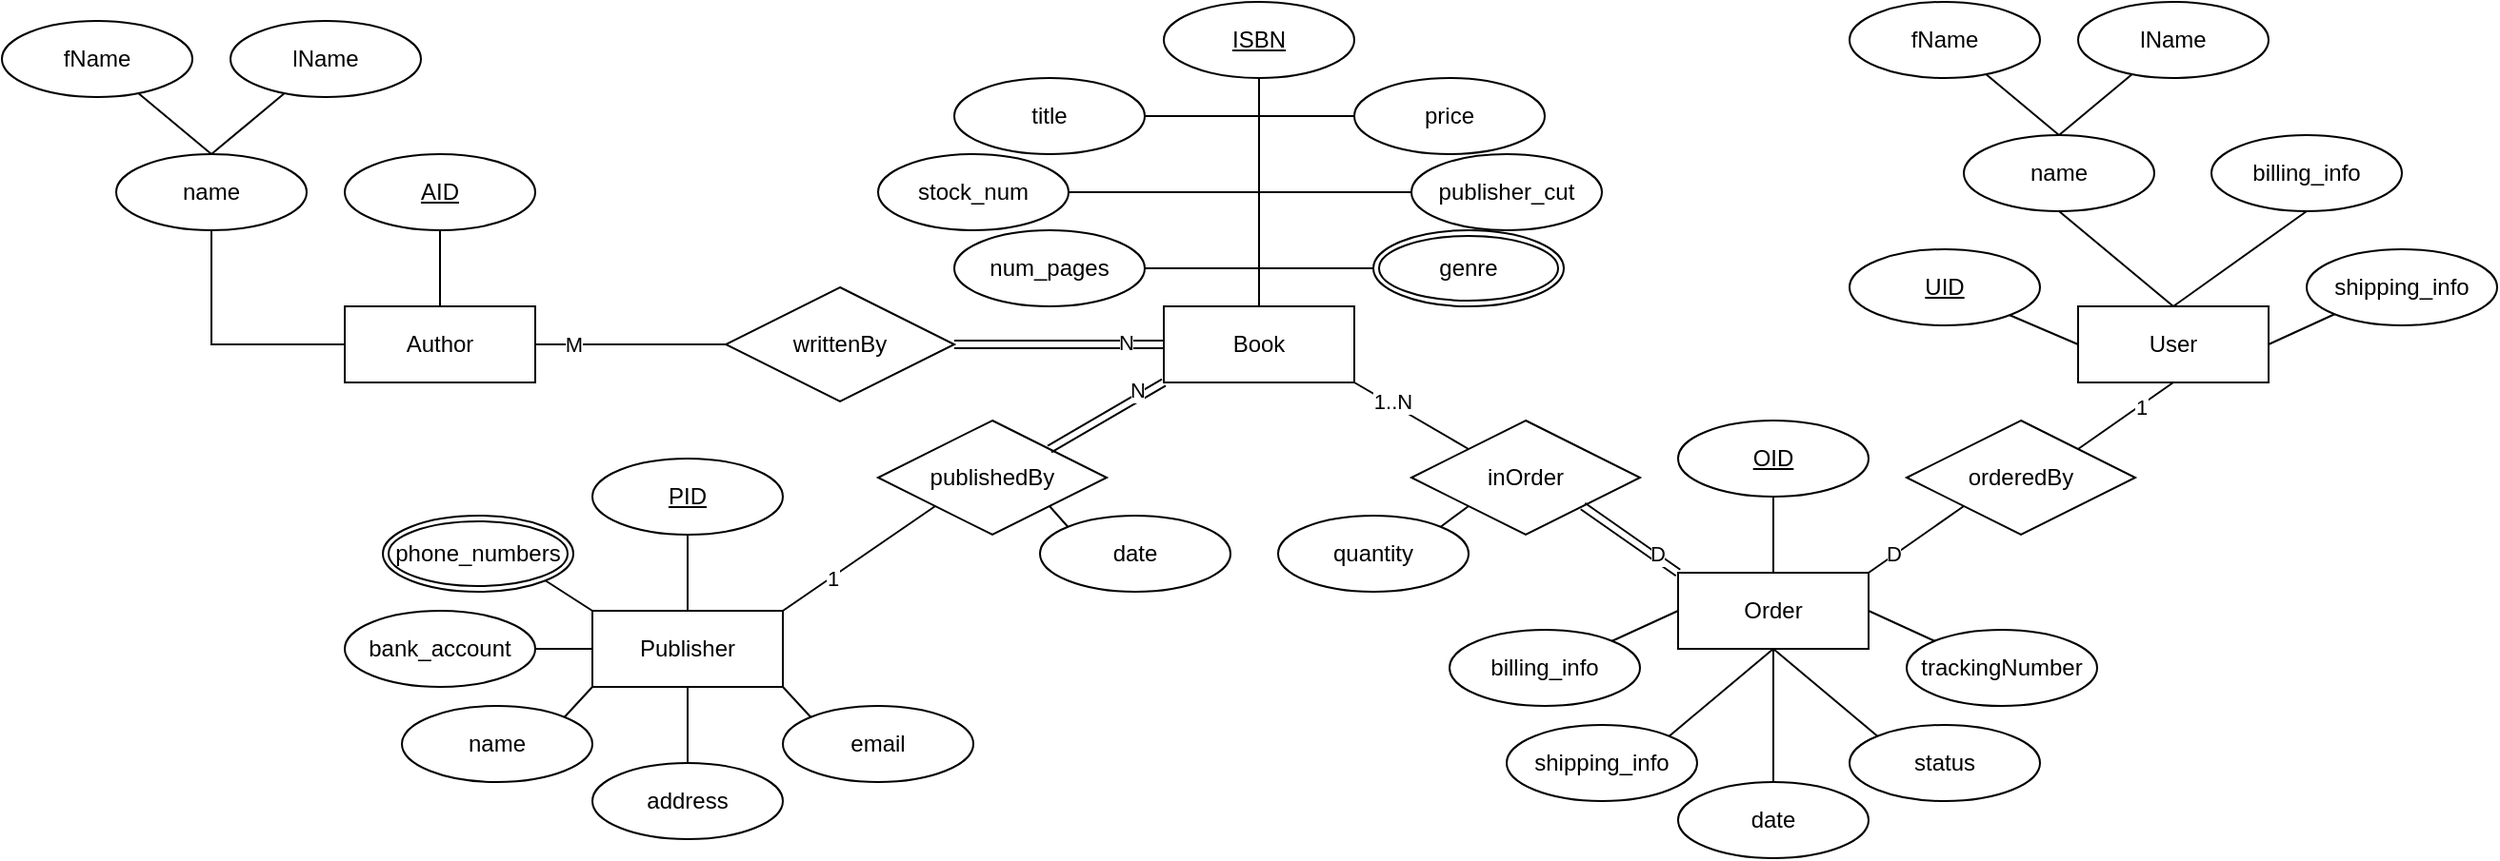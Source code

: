 <mxfile version="20.6.0" type="github">
  <diagram id="R2lEEEUBdFMjLlhIrx00" name="Page-1">
    <mxGraphModel dx="1374" dy="858" grid="1" gridSize="10" guides="1" tooltips="1" connect="1" arrows="1" fold="1" page="1" pageScale="1" pageWidth="850" pageHeight="1100" math="0" shadow="0" extFonts="Permanent Marker^https://fonts.googleapis.com/css?family=Permanent+Marker">
      <root>
        <mxCell id="0" />
        <mxCell id="1" parent="0" />
        <mxCell id="OYz0_W6bgjCQPBCLh5iZ-115" style="edgeStyle=orthogonalEdgeStyle;rounded=0;orthogonalLoop=1;jettySize=auto;html=1;entryX=1;entryY=0.5;entryDx=0;entryDy=0;exitX=0;exitY=0.5;exitDx=0;exitDy=0;" parent="1" target="OYz0_W6bgjCQPBCLh5iZ-53" edge="1">
          <mxGeometry relative="1" as="geometry">
            <mxPoint y="235" as="sourcePoint" />
          </mxGeometry>
        </mxCell>
        <mxCell id="eZlCx2MeWJ_BJ4Fvh4Lm-1" value="Book" style="whiteSpace=wrap;html=1;align=center;" parent="1" vertex="1">
          <mxGeometry x="380" y="490" width="100" height="40" as="geometry" />
        </mxCell>
        <mxCell id="eZlCx2MeWJ_BJ4Fvh4Lm-9" style="edgeStyle=orthogonalEdgeStyle;rounded=0;orthogonalLoop=1;jettySize=auto;html=1;entryX=0.5;entryY=0;entryDx=0;entryDy=0;endArrow=none;endFill=0;" parent="1" source="eZlCx2MeWJ_BJ4Fvh4Lm-8" target="eZlCx2MeWJ_BJ4Fvh4Lm-1" edge="1">
          <mxGeometry relative="1" as="geometry" />
        </mxCell>
        <mxCell id="eZlCx2MeWJ_BJ4Fvh4Lm-8" value="ISBN" style="ellipse;whiteSpace=wrap;html=1;align=center;fontStyle=4;" parent="1" vertex="1">
          <mxGeometry x="380" y="330" width="100" height="40" as="geometry" />
        </mxCell>
        <mxCell id="eZlCx2MeWJ_BJ4Fvh4Lm-15" style="edgeStyle=orthogonalEdgeStyle;rounded=0;orthogonalLoop=1;jettySize=auto;html=1;entryX=0.5;entryY=0;entryDx=0;entryDy=0;endArrow=none;endFill=0;" parent="1" source="eZlCx2MeWJ_BJ4Fvh4Lm-14" target="eZlCx2MeWJ_BJ4Fvh4Lm-1" edge="1">
          <mxGeometry relative="1" as="geometry" />
        </mxCell>
        <mxCell id="eZlCx2MeWJ_BJ4Fvh4Lm-14" value="title" style="ellipse;whiteSpace=wrap;html=1;align=center;" parent="1" vertex="1">
          <mxGeometry x="270" y="370" width="100" height="40" as="geometry" />
        </mxCell>
        <mxCell id="eZlCx2MeWJ_BJ4Fvh4Lm-22" style="edgeStyle=orthogonalEdgeStyle;rounded=0;orthogonalLoop=1;jettySize=auto;html=1;entryX=0.5;entryY=0;entryDx=0;entryDy=0;endArrow=none;endFill=0;" parent="1" source="eZlCx2MeWJ_BJ4Fvh4Lm-16" target="eZlCx2MeWJ_BJ4Fvh4Lm-1" edge="1">
          <mxGeometry relative="1" as="geometry" />
        </mxCell>
        <mxCell id="eZlCx2MeWJ_BJ4Fvh4Lm-16" value="stock_num" style="ellipse;whiteSpace=wrap;html=1;align=center;" parent="1" vertex="1">
          <mxGeometry x="230" y="410" width="100" height="40" as="geometry" />
        </mxCell>
        <mxCell id="eZlCx2MeWJ_BJ4Fvh4Lm-23" style="edgeStyle=orthogonalEdgeStyle;rounded=0;orthogonalLoop=1;jettySize=auto;html=1;entryX=0.5;entryY=0;entryDx=0;entryDy=0;endArrow=none;endFill=0;" parent="1" source="eZlCx2MeWJ_BJ4Fvh4Lm-17" target="eZlCx2MeWJ_BJ4Fvh4Lm-1" edge="1">
          <mxGeometry relative="1" as="geometry" />
        </mxCell>
        <mxCell id="eZlCx2MeWJ_BJ4Fvh4Lm-17" value="num_pages" style="ellipse;whiteSpace=wrap;html=1;align=center;" parent="1" vertex="1">
          <mxGeometry x="270" y="450" width="100" height="40" as="geometry" />
        </mxCell>
        <mxCell id="eZlCx2MeWJ_BJ4Fvh4Lm-26" style="edgeStyle=orthogonalEdgeStyle;rounded=0;orthogonalLoop=1;jettySize=auto;html=1;exitX=0;exitY=0.5;exitDx=0;exitDy=0;entryX=0.5;entryY=0;entryDx=0;entryDy=0;endArrow=none;endFill=0;" parent="1" source="eZlCx2MeWJ_BJ4Fvh4Lm-18" target="eZlCx2MeWJ_BJ4Fvh4Lm-1" edge="1">
          <mxGeometry relative="1" as="geometry" />
        </mxCell>
        <mxCell id="eZlCx2MeWJ_BJ4Fvh4Lm-18" value="price" style="ellipse;whiteSpace=wrap;html=1;align=center;" parent="1" vertex="1">
          <mxGeometry x="480" y="370" width="100" height="40" as="geometry" />
        </mxCell>
        <mxCell id="eZlCx2MeWJ_BJ4Fvh4Lm-27" style="edgeStyle=orthogonalEdgeStyle;rounded=0;orthogonalLoop=1;jettySize=auto;html=1;entryX=0.5;entryY=0;entryDx=0;entryDy=0;endArrow=none;endFill=0;" parent="1" source="eZlCx2MeWJ_BJ4Fvh4Lm-19" target="eZlCx2MeWJ_BJ4Fvh4Lm-1" edge="1">
          <mxGeometry relative="1" as="geometry" />
        </mxCell>
        <mxCell id="eZlCx2MeWJ_BJ4Fvh4Lm-19" value="publisher_cut" style="ellipse;whiteSpace=wrap;html=1;align=center;" parent="1" vertex="1">
          <mxGeometry x="510" y="410" width="100" height="40" as="geometry" />
        </mxCell>
        <mxCell id="eZlCx2MeWJ_BJ4Fvh4Lm-30" style="edgeStyle=orthogonalEdgeStyle;rounded=0;orthogonalLoop=1;jettySize=auto;html=1;entryX=0.5;entryY=0;entryDx=0;entryDy=0;endArrow=none;endFill=0;" parent="1" source="eZlCx2MeWJ_BJ4Fvh4Lm-29" target="eZlCx2MeWJ_BJ4Fvh4Lm-1" edge="1">
          <mxGeometry relative="1" as="geometry" />
        </mxCell>
        <mxCell id="eZlCx2MeWJ_BJ4Fvh4Lm-29" value="genre" style="ellipse;shape=doubleEllipse;margin=3;whiteSpace=wrap;html=1;align=center;" parent="1" vertex="1">
          <mxGeometry x="490" y="450" width="100" height="40" as="geometry" />
        </mxCell>
        <mxCell id="eZlCx2MeWJ_BJ4Fvh4Lm-35" style="edgeStyle=orthogonalEdgeStyle;rounded=0;orthogonalLoop=1;jettySize=auto;html=1;entryX=0;entryY=0.5;entryDx=0;entryDy=0;endArrow=none;endFill=0;shape=link;" parent="1" source="eZlCx2MeWJ_BJ4Fvh4Lm-33" target="eZlCx2MeWJ_BJ4Fvh4Lm-1" edge="1">
          <mxGeometry relative="1" as="geometry" />
        </mxCell>
        <mxCell id="eZlCx2MeWJ_BJ4Fvh4Lm-36" value="N" style="edgeLabel;html=1;align=center;verticalAlign=middle;resizable=0;points=[];" parent="eZlCx2MeWJ_BJ4Fvh4Lm-35" vertex="1" connectable="0">
          <mxGeometry x="0.625" y="1" relative="1" as="geometry">
            <mxPoint as="offset" />
          </mxGeometry>
        </mxCell>
        <mxCell id="eZlCx2MeWJ_BJ4Fvh4Lm-38" value="M" style="edgeStyle=orthogonalEdgeStyle;rounded=0;orthogonalLoop=1;jettySize=auto;html=1;entryX=1;entryY=0.5;entryDx=0;entryDy=0;endArrow=none;endFill=0;align=center;labelPosition=left;verticalLabelPosition=middle;verticalAlign=middle;" parent="1" source="eZlCx2MeWJ_BJ4Fvh4Lm-33" target="eZlCx2MeWJ_BJ4Fvh4Lm-37" edge="1">
          <mxGeometry x="0.6" relative="1" as="geometry">
            <mxPoint as="offset" />
          </mxGeometry>
        </mxCell>
        <mxCell id="eZlCx2MeWJ_BJ4Fvh4Lm-33" value="writtenBy" style="shape=rhombus;perimeter=rhombusPerimeter;whiteSpace=wrap;html=1;align=center;" parent="1" vertex="1">
          <mxGeometry x="150" y="480" width="120" height="60" as="geometry" />
        </mxCell>
        <mxCell id="QsgEbr8Qqqc9Bh_z871q-5" style="edgeStyle=orthogonalEdgeStyle;rounded=0;orthogonalLoop=1;jettySize=auto;html=1;exitX=0.5;exitY=0;exitDx=0;exitDy=0;entryX=0.5;entryY=1;entryDx=0;entryDy=0;endArrow=none;endFill=0;" edge="1" parent="1" source="eZlCx2MeWJ_BJ4Fvh4Lm-37" target="QsgEbr8Qqqc9Bh_z871q-1">
          <mxGeometry relative="1" as="geometry" />
        </mxCell>
        <mxCell id="QsgEbr8Qqqc9Bh_z871q-10" value="" style="edgeStyle=orthogonalEdgeStyle;rounded=0;orthogonalLoop=1;jettySize=auto;html=1;endArrow=none;endFill=0;" edge="1" parent="1" source="eZlCx2MeWJ_BJ4Fvh4Lm-37" target="QsgEbr8Qqqc9Bh_z871q-1">
          <mxGeometry relative="1" as="geometry" />
        </mxCell>
        <mxCell id="QsgEbr8Qqqc9Bh_z871q-13" style="edgeStyle=orthogonalEdgeStyle;rounded=0;orthogonalLoop=1;jettySize=auto;html=1;entryX=0.5;entryY=1;entryDx=0;entryDy=0;endArrow=none;endFill=0;" edge="1" parent="1" source="eZlCx2MeWJ_BJ4Fvh4Lm-37" target="QsgEbr8Qqqc9Bh_z871q-35">
          <mxGeometry relative="1" as="geometry">
            <mxPoint x="-120" y="450" as="targetPoint" />
          </mxGeometry>
        </mxCell>
        <mxCell id="eZlCx2MeWJ_BJ4Fvh4Lm-37" value="Author" style="whiteSpace=wrap;html=1;align=center;" parent="1" vertex="1">
          <mxGeometry x="-50" y="490" width="100" height="40" as="geometry" />
        </mxCell>
        <mxCell id="eZlCx2MeWJ_BJ4Fvh4Lm-39" value="publishedBy" style="shape=rhombus;perimeter=rhombusPerimeter;whiteSpace=wrap;html=1;align=center;" parent="1" vertex="1">
          <mxGeometry x="230" y="550" width="120" height="60" as="geometry" />
        </mxCell>
        <mxCell id="eZlCx2MeWJ_BJ4Fvh4Lm-41" value="" style="shape=link;html=1;rounded=0;endArrow=none;endFill=0;exitX=1;exitY=0;exitDx=0;exitDy=0;entryX=0;entryY=1;entryDx=0;entryDy=0;" parent="1" source="eZlCx2MeWJ_BJ4Fvh4Lm-39" target="eZlCx2MeWJ_BJ4Fvh4Lm-1" edge="1">
          <mxGeometry relative="1" as="geometry">
            <mxPoint x="240" y="650" as="sourcePoint" />
            <mxPoint x="400" y="650" as="targetPoint" />
          </mxGeometry>
        </mxCell>
        <mxCell id="eZlCx2MeWJ_BJ4Fvh4Lm-50" value="N" style="edgeLabel;html=1;align=center;verticalAlign=middle;resizable=0;points=[];" parent="eZlCx2MeWJ_BJ4Fvh4Lm-41" vertex="1" connectable="0">
          <mxGeometry x="0.601" y="4" relative="1" as="geometry">
            <mxPoint as="offset" />
          </mxGeometry>
        </mxCell>
        <mxCell id="QsgEbr8Qqqc9Bh_z871q-32" style="edgeStyle=none;rounded=0;orthogonalLoop=1;jettySize=auto;html=1;exitX=0.5;exitY=0;exitDx=0;exitDy=0;entryX=0.5;entryY=1;entryDx=0;entryDy=0;endArrow=none;endFill=0;" edge="1" parent="1" source="eZlCx2MeWJ_BJ4Fvh4Lm-43" target="QsgEbr8Qqqc9Bh_z871q-18">
          <mxGeometry relative="1" as="geometry" />
        </mxCell>
        <mxCell id="eZlCx2MeWJ_BJ4Fvh4Lm-43" value="Publisher" style="whiteSpace=wrap;html=1;align=center;" parent="1" vertex="1">
          <mxGeometry x="80" y="650" width="100" height="40" as="geometry" />
        </mxCell>
        <mxCell id="eZlCx2MeWJ_BJ4Fvh4Lm-45" value="1" style="endArrow=none;html=1;rounded=0;exitX=0;exitY=1;exitDx=0;exitDy=0;entryX=1;entryY=0;entryDx=0;entryDy=0;" parent="1" source="eZlCx2MeWJ_BJ4Fvh4Lm-39" target="eZlCx2MeWJ_BJ4Fvh4Lm-43" edge="1">
          <mxGeometry x="0.357" y="1" relative="1" as="geometry">
            <mxPoint x="240" y="650" as="sourcePoint" />
            <mxPoint x="400" y="650" as="targetPoint" />
            <mxPoint as="offset" />
          </mxGeometry>
        </mxCell>
        <mxCell id="eZlCx2MeWJ_BJ4Fvh4Lm-47" value="inOrder" style="shape=rhombus;perimeter=rhombusPerimeter;whiteSpace=wrap;html=1;align=center;" parent="1" vertex="1">
          <mxGeometry x="510" y="550" width="120" height="60" as="geometry" />
        </mxCell>
        <mxCell id="eZlCx2MeWJ_BJ4Fvh4Lm-48" value="1..N" style="endArrow=none;html=1;rounded=0;exitX=0;exitY=0;exitDx=0;exitDy=0;entryX=1;entryY=1;entryDx=0;entryDy=0;" parent="1" source="eZlCx2MeWJ_BJ4Fvh4Lm-47" target="eZlCx2MeWJ_BJ4Fvh4Lm-1" edge="1">
          <mxGeometry x="0.357" y="-1" relative="1" as="geometry">
            <mxPoint x="490" y="530" as="sourcePoint" />
            <mxPoint x="650" y="530" as="targetPoint" />
            <mxPoint as="offset" />
          </mxGeometry>
        </mxCell>
        <mxCell id="eZlCx2MeWJ_BJ4Fvh4Lm-52" value="D" style="rounded=0;orthogonalLoop=1;jettySize=auto;html=1;entryX=1;entryY=1;entryDx=0;entryDy=0;endArrow=none;endFill=0;shape=link;exitX=0;exitY=0;exitDx=0;exitDy=0;" parent="1" source="eZlCx2MeWJ_BJ4Fvh4Lm-51" edge="1" target="eZlCx2MeWJ_BJ4Fvh4Lm-47">
          <mxGeometry x="-0.517" y="-2" relative="1" as="geometry">
            <mxPoint x="730" y="590" as="sourcePoint" />
            <mxPoint x="601" y="605" as="targetPoint" />
            <Array as="points" />
            <mxPoint as="offset" />
          </mxGeometry>
        </mxCell>
        <mxCell id="QsgEbr8Qqqc9Bh_z871q-43" style="edgeStyle=none;rounded=0;orthogonalLoop=1;jettySize=auto;html=1;exitX=0.5;exitY=1;exitDx=0;exitDy=0;entryX=0.5;entryY=0;entryDx=0;entryDy=0;endArrow=none;endFill=0;" edge="1" parent="1" source="eZlCx2MeWJ_BJ4Fvh4Lm-51" target="QsgEbr8Qqqc9Bh_z871q-38">
          <mxGeometry relative="1" as="geometry" />
        </mxCell>
        <mxCell id="nI3AjNb8Gte3NpwEDibb-2" style="edgeStyle=orthogonalEdgeStyle;rounded=0;orthogonalLoop=1;jettySize=auto;html=1;entryX=0.5;entryY=0;entryDx=0;entryDy=0;endArrow=none;endFill=0;" edge="1" parent="1" source="eZlCx2MeWJ_BJ4Fvh4Lm-51" target="nI3AjNb8Gte3NpwEDibb-1">
          <mxGeometry relative="1" as="geometry" />
        </mxCell>
        <mxCell id="eZlCx2MeWJ_BJ4Fvh4Lm-51" value="Order" style="whiteSpace=wrap;html=1;align=center;" parent="1" vertex="1">
          <mxGeometry x="650" y="630" width="100" height="40" as="geometry" />
        </mxCell>
        <mxCell id="eZlCx2MeWJ_BJ4Fvh4Lm-54" value="D" style="edgeStyle=none;rounded=0;orthogonalLoop=1;jettySize=auto;html=1;exitX=0;exitY=1;exitDx=0;exitDy=0;entryX=1;entryY=0;entryDx=0;entryDy=0;endArrow=none;endFill=0;" parent="1" source="eZlCx2MeWJ_BJ4Fvh4Lm-53" target="eZlCx2MeWJ_BJ4Fvh4Lm-51" edge="1">
          <mxGeometry x="0.469" y="-1" relative="1" as="geometry">
            <mxPoint as="offset" />
          </mxGeometry>
        </mxCell>
        <mxCell id="eZlCx2MeWJ_BJ4Fvh4Lm-53" value="orderedBy" style="shape=rhombus;perimeter=rhombusPerimeter;whiteSpace=wrap;html=1;align=center;" parent="1" vertex="1">
          <mxGeometry x="770" y="550" width="120" height="60" as="geometry" />
        </mxCell>
        <mxCell id="eZlCx2MeWJ_BJ4Fvh4Lm-57" value="1" style="edgeStyle=none;rounded=0;orthogonalLoop=1;jettySize=auto;html=1;endArrow=none;endFill=0;exitX=0.5;exitY=1;exitDx=0;exitDy=0;entryX=1;entryY=0;entryDx=0;entryDy=0;" parent="1" source="eZlCx2MeWJ_BJ4Fvh4Lm-55" target="eZlCx2MeWJ_BJ4Fvh4Lm-53" edge="1">
          <mxGeometry x="-0.287" y="1" relative="1" as="geometry">
            <mxPoint as="offset" />
          </mxGeometry>
        </mxCell>
        <mxCell id="eZlCx2MeWJ_BJ4Fvh4Lm-68" style="edgeStyle=none;rounded=0;orthogonalLoop=1;jettySize=auto;html=1;exitX=0;exitY=0.5;exitDx=0;exitDy=0;endArrow=none;endFill=0;" parent="1" source="eZlCx2MeWJ_BJ4Fvh4Lm-55" target="eZlCx2MeWJ_BJ4Fvh4Lm-59" edge="1">
          <mxGeometry relative="1" as="geometry" />
        </mxCell>
        <mxCell id="eZlCx2MeWJ_BJ4Fvh4Lm-69" style="edgeStyle=none;rounded=0;orthogonalLoop=1;jettySize=auto;html=1;exitX=0.5;exitY=0;exitDx=0;exitDy=0;entryX=0.5;entryY=1;entryDx=0;entryDy=0;endArrow=none;endFill=0;" parent="1" source="eZlCx2MeWJ_BJ4Fvh4Lm-55" target="eZlCx2MeWJ_BJ4Fvh4Lm-60" edge="1">
          <mxGeometry relative="1" as="geometry" />
        </mxCell>
        <mxCell id="eZlCx2MeWJ_BJ4Fvh4Lm-70" style="edgeStyle=none;rounded=0;orthogonalLoop=1;jettySize=auto;html=1;exitX=0.5;exitY=0;exitDx=0;exitDy=0;entryX=0.5;entryY=1;entryDx=0;entryDy=0;endArrow=none;endFill=0;" parent="1" source="eZlCx2MeWJ_BJ4Fvh4Lm-55" target="eZlCx2MeWJ_BJ4Fvh4Lm-66" edge="1">
          <mxGeometry relative="1" as="geometry" />
        </mxCell>
        <mxCell id="eZlCx2MeWJ_BJ4Fvh4Lm-71" style="edgeStyle=none;rounded=0;orthogonalLoop=1;jettySize=auto;html=1;exitX=1;exitY=0.5;exitDx=0;exitDy=0;entryX=0;entryY=1;entryDx=0;entryDy=0;endArrow=none;endFill=0;" parent="1" source="eZlCx2MeWJ_BJ4Fvh4Lm-55" target="eZlCx2MeWJ_BJ4Fvh4Lm-67" edge="1">
          <mxGeometry relative="1" as="geometry" />
        </mxCell>
        <mxCell id="eZlCx2MeWJ_BJ4Fvh4Lm-55" value="User" style="whiteSpace=wrap;html=1;align=center;" parent="1" vertex="1">
          <mxGeometry x="860" y="490" width="100" height="40" as="geometry" />
        </mxCell>
        <mxCell id="eZlCx2MeWJ_BJ4Fvh4Lm-59" value="UID" style="ellipse;whiteSpace=wrap;html=1;align=center;fontStyle=4;" parent="1" vertex="1">
          <mxGeometry x="740" y="460" width="100" height="40" as="geometry" />
        </mxCell>
        <mxCell id="eZlCx2MeWJ_BJ4Fvh4Lm-63" value="" style="edgeStyle=none;rounded=0;orthogonalLoop=1;jettySize=auto;html=1;endArrow=none;endFill=0;exitX=0.5;exitY=0;exitDx=0;exitDy=0;" parent="1" source="eZlCx2MeWJ_BJ4Fvh4Lm-60" target="eZlCx2MeWJ_BJ4Fvh4Lm-61" edge="1">
          <mxGeometry relative="1" as="geometry" />
        </mxCell>
        <mxCell id="eZlCx2MeWJ_BJ4Fvh4Lm-65" style="edgeStyle=none;rounded=0;orthogonalLoop=1;jettySize=auto;html=1;exitX=0.5;exitY=0;exitDx=0;exitDy=0;endArrow=none;endFill=0;" parent="1" source="eZlCx2MeWJ_BJ4Fvh4Lm-60" target="eZlCx2MeWJ_BJ4Fvh4Lm-64" edge="1">
          <mxGeometry relative="1" as="geometry" />
        </mxCell>
        <mxCell id="eZlCx2MeWJ_BJ4Fvh4Lm-60" value="name" style="ellipse;whiteSpace=wrap;html=1;align=center;" parent="1" vertex="1">
          <mxGeometry x="800" y="400" width="100" height="40" as="geometry" />
        </mxCell>
        <mxCell id="eZlCx2MeWJ_BJ4Fvh4Lm-61" value="fName" style="ellipse;whiteSpace=wrap;html=1;align=center;" parent="1" vertex="1">
          <mxGeometry x="740" y="330" width="100" height="40" as="geometry" />
        </mxCell>
        <mxCell id="eZlCx2MeWJ_BJ4Fvh4Lm-64" value="lName" style="ellipse;whiteSpace=wrap;html=1;align=center;" parent="1" vertex="1">
          <mxGeometry x="860" y="330" width="100" height="40" as="geometry" />
        </mxCell>
        <mxCell id="eZlCx2MeWJ_BJ4Fvh4Lm-66" value="billing_info" style="ellipse;whiteSpace=wrap;html=1;align=center;" parent="1" vertex="1">
          <mxGeometry x="930" y="400" width="100" height="40" as="geometry" />
        </mxCell>
        <mxCell id="eZlCx2MeWJ_BJ4Fvh4Lm-67" value="shipping_info" style="ellipse;whiteSpace=wrap;html=1;align=center;" parent="1" vertex="1">
          <mxGeometry x="980" y="460" width="100" height="40" as="geometry" />
        </mxCell>
        <mxCell id="eZlCx2MeWJ_BJ4Fvh4Lm-73" style="edgeStyle=none;rounded=0;orthogonalLoop=1;jettySize=auto;html=1;exitX=1;exitY=0;exitDx=0;exitDy=0;entryX=0;entryY=1;entryDx=0;entryDy=0;endArrow=none;endFill=0;" parent="1" source="eZlCx2MeWJ_BJ4Fvh4Lm-72" target="eZlCx2MeWJ_BJ4Fvh4Lm-47" edge="1">
          <mxGeometry relative="1" as="geometry" />
        </mxCell>
        <mxCell id="eZlCx2MeWJ_BJ4Fvh4Lm-72" value="quantity" style="ellipse;whiteSpace=wrap;html=1;align=center;" parent="1" vertex="1">
          <mxGeometry x="440" y="600" width="100" height="40" as="geometry" />
        </mxCell>
        <mxCell id="QsgEbr8Qqqc9Bh_z871q-1" value="AID" style="ellipse;whiteSpace=wrap;html=1;align=center;fontStyle=4;" vertex="1" parent="1">
          <mxGeometry x="-50" y="410" width="100" height="40" as="geometry" />
        </mxCell>
        <mxCell id="QsgEbr8Qqqc9Bh_z871q-18" value="PID" style="ellipse;whiteSpace=wrap;html=1;align=center;fontStyle=4;" vertex="1" parent="1">
          <mxGeometry x="80" y="570" width="100" height="40" as="geometry" />
        </mxCell>
        <mxCell id="QsgEbr8Qqqc9Bh_z871q-29" style="edgeStyle=none;rounded=0;orthogonalLoop=1;jettySize=auto;html=1;exitX=1;exitY=1;exitDx=0;exitDy=0;entryX=0;entryY=0;entryDx=0;entryDy=0;endArrow=none;endFill=0;" edge="1" parent="1" source="QsgEbr8Qqqc9Bh_z871q-20" target="eZlCx2MeWJ_BJ4Fvh4Lm-43">
          <mxGeometry relative="1" as="geometry" />
        </mxCell>
        <mxCell id="QsgEbr8Qqqc9Bh_z871q-20" value="phone_numbers" style="ellipse;shape=doubleEllipse;margin=3;whiteSpace=wrap;html=1;align=center;" vertex="1" parent="1">
          <mxGeometry x="-30" y="600" width="100" height="40" as="geometry" />
        </mxCell>
        <mxCell id="QsgEbr8Qqqc9Bh_z871q-28" style="edgeStyle=none;rounded=0;orthogonalLoop=1;jettySize=auto;html=1;exitX=1;exitY=0.5;exitDx=0;exitDy=0;entryX=0;entryY=0.5;entryDx=0;entryDy=0;endArrow=none;endFill=0;" edge="1" parent="1" source="QsgEbr8Qqqc9Bh_z871q-21" target="eZlCx2MeWJ_BJ4Fvh4Lm-43">
          <mxGeometry relative="1" as="geometry" />
        </mxCell>
        <mxCell id="QsgEbr8Qqqc9Bh_z871q-21" value="bank_account" style="ellipse;whiteSpace=wrap;html=1;align=center;" vertex="1" parent="1">
          <mxGeometry x="-50" y="650" width="100" height="40" as="geometry" />
        </mxCell>
        <mxCell id="QsgEbr8Qqqc9Bh_z871q-31" style="edgeStyle=none;rounded=0;orthogonalLoop=1;jettySize=auto;html=1;exitX=1;exitY=0;exitDx=0;exitDy=0;entryX=0;entryY=1;entryDx=0;entryDy=0;endArrow=none;endFill=0;" edge="1" parent="1" source="QsgEbr8Qqqc9Bh_z871q-22" target="eZlCx2MeWJ_BJ4Fvh4Lm-43">
          <mxGeometry relative="1" as="geometry" />
        </mxCell>
        <mxCell id="QsgEbr8Qqqc9Bh_z871q-22" value="name" style="ellipse;whiteSpace=wrap;html=1;align=center;" vertex="1" parent="1">
          <mxGeometry x="-20" y="700" width="100" height="40" as="geometry" />
        </mxCell>
        <mxCell id="QsgEbr8Qqqc9Bh_z871q-26" style="edgeStyle=none;rounded=0;orthogonalLoop=1;jettySize=auto;html=1;exitX=0.5;exitY=0;exitDx=0;exitDy=0;entryX=0.5;entryY=1;entryDx=0;entryDy=0;endArrow=none;endFill=0;" edge="1" parent="1" source="QsgEbr8Qqqc9Bh_z871q-23" target="eZlCx2MeWJ_BJ4Fvh4Lm-43">
          <mxGeometry relative="1" as="geometry" />
        </mxCell>
        <mxCell id="QsgEbr8Qqqc9Bh_z871q-23" value="address" style="ellipse;whiteSpace=wrap;html=1;align=center;" vertex="1" parent="1">
          <mxGeometry x="80" y="730" width="100" height="40" as="geometry" />
        </mxCell>
        <mxCell id="QsgEbr8Qqqc9Bh_z871q-30" style="edgeStyle=none;rounded=0;orthogonalLoop=1;jettySize=auto;html=1;exitX=0;exitY=0;exitDx=0;exitDy=0;entryX=1;entryY=1;entryDx=0;entryDy=0;endArrow=none;endFill=0;" edge="1" parent="1" source="QsgEbr8Qqqc9Bh_z871q-24" target="eZlCx2MeWJ_BJ4Fvh4Lm-43">
          <mxGeometry relative="1" as="geometry" />
        </mxCell>
        <mxCell id="QsgEbr8Qqqc9Bh_z871q-24" value="email" style="ellipse;whiteSpace=wrap;html=1;align=center;" vertex="1" parent="1">
          <mxGeometry x="180" y="700" width="100" height="40" as="geometry" />
        </mxCell>
        <mxCell id="QsgEbr8Qqqc9Bh_z871q-33" value="" style="edgeStyle=none;rounded=0;orthogonalLoop=1;jettySize=auto;html=1;endArrow=none;endFill=0;exitX=0.5;exitY=0;exitDx=0;exitDy=0;" edge="1" source="QsgEbr8Qqqc9Bh_z871q-35" target="QsgEbr8Qqqc9Bh_z871q-37" parent="1">
          <mxGeometry relative="1" as="geometry" />
        </mxCell>
        <mxCell id="QsgEbr8Qqqc9Bh_z871q-34" style="edgeStyle=none;rounded=0;orthogonalLoop=1;jettySize=auto;html=1;exitX=0.5;exitY=0;exitDx=0;exitDy=0;endArrow=none;endFill=0;" edge="1" source="QsgEbr8Qqqc9Bh_z871q-35" target="QsgEbr8Qqqc9Bh_z871q-36" parent="1">
          <mxGeometry relative="1" as="geometry" />
        </mxCell>
        <mxCell id="QsgEbr8Qqqc9Bh_z871q-35" value="name" style="ellipse;whiteSpace=wrap;html=1;align=center;" vertex="1" parent="1">
          <mxGeometry x="-170" y="410" width="100" height="40" as="geometry" />
        </mxCell>
        <mxCell id="QsgEbr8Qqqc9Bh_z871q-36" value="lName" style="ellipse;whiteSpace=wrap;html=1;align=center;" vertex="1" parent="1">
          <mxGeometry x="-110" y="340" width="100" height="40" as="geometry" />
        </mxCell>
        <mxCell id="QsgEbr8Qqqc9Bh_z871q-37" value="fName" style="ellipse;whiteSpace=wrap;html=1;align=center;" vertex="1" parent="1">
          <mxGeometry x="-230" y="340" width="100" height="40" as="geometry" />
        </mxCell>
        <mxCell id="QsgEbr8Qqqc9Bh_z871q-38" value="OID" style="ellipse;whiteSpace=wrap;html=1;align=center;fontStyle=4;" vertex="1" parent="1">
          <mxGeometry x="650" y="550" width="100" height="40" as="geometry" />
        </mxCell>
        <mxCell id="QsgEbr8Qqqc9Bh_z871q-44" style="edgeStyle=none;rounded=0;orthogonalLoop=1;jettySize=auto;html=1;exitX=0;exitY=0;exitDx=0;exitDy=0;entryX=0.5;entryY=1;entryDx=0;entryDy=0;endArrow=none;endFill=0;" edge="1" parent="1" source="QsgEbr8Qqqc9Bh_z871q-39" target="eZlCx2MeWJ_BJ4Fvh4Lm-51">
          <mxGeometry relative="1" as="geometry" />
        </mxCell>
        <mxCell id="QsgEbr8Qqqc9Bh_z871q-39" value="status" style="ellipse;whiteSpace=wrap;html=1;align=center;" vertex="1" parent="1">
          <mxGeometry x="740" y="710" width="100" height="40" as="geometry" />
        </mxCell>
        <mxCell id="QsgEbr8Qqqc9Bh_z871q-45" style="edgeStyle=none;rounded=0;orthogonalLoop=1;jettySize=auto;html=1;exitX=0;exitY=0;exitDx=0;exitDy=0;entryX=1;entryY=0.5;entryDx=0;entryDy=0;endArrow=none;endFill=0;" edge="1" parent="1" source="QsgEbr8Qqqc9Bh_z871q-40" target="eZlCx2MeWJ_BJ4Fvh4Lm-51">
          <mxGeometry relative="1" as="geometry" />
        </mxCell>
        <mxCell id="QsgEbr8Qqqc9Bh_z871q-40" value="trackingNumber" style="ellipse;whiteSpace=wrap;html=1;align=center;" vertex="1" parent="1">
          <mxGeometry x="770" y="660" width="100" height="40" as="geometry" />
        </mxCell>
        <mxCell id="QsgEbr8Qqqc9Bh_z871q-48" style="edgeStyle=none;rounded=0;orthogonalLoop=1;jettySize=auto;html=1;exitX=1;exitY=0;exitDx=0;exitDy=0;entryX=0.5;entryY=1;entryDx=0;entryDy=0;endArrow=none;endFill=0;" edge="1" parent="1" source="QsgEbr8Qqqc9Bh_z871q-41" target="eZlCx2MeWJ_BJ4Fvh4Lm-51">
          <mxGeometry relative="1" as="geometry" />
        </mxCell>
        <mxCell id="QsgEbr8Qqqc9Bh_z871q-41" value="shipping_info" style="ellipse;whiteSpace=wrap;html=1;align=center;" vertex="1" parent="1">
          <mxGeometry x="560" y="710" width="100" height="40" as="geometry" />
        </mxCell>
        <mxCell id="QsgEbr8Qqqc9Bh_z871q-51" style="edgeStyle=none;rounded=0;orthogonalLoop=1;jettySize=auto;html=1;exitX=1;exitY=0;exitDx=0;exitDy=0;entryX=0;entryY=0.5;entryDx=0;entryDy=0;endArrow=none;endFill=0;" edge="1" parent="1" source="QsgEbr8Qqqc9Bh_z871q-42" target="eZlCx2MeWJ_BJ4Fvh4Lm-51">
          <mxGeometry relative="1" as="geometry" />
        </mxCell>
        <mxCell id="QsgEbr8Qqqc9Bh_z871q-42" value="billing_info" style="ellipse;whiteSpace=wrap;html=1;align=center;" vertex="1" parent="1">
          <mxGeometry x="530" y="660" width="100" height="40" as="geometry" />
        </mxCell>
        <mxCell id="QsgEbr8Qqqc9Bh_z871q-53" style="edgeStyle=none;rounded=0;orthogonalLoop=1;jettySize=auto;html=1;exitX=0;exitY=0;exitDx=0;exitDy=0;entryX=1;entryY=1;entryDx=0;entryDy=0;endArrow=none;endFill=0;" edge="1" parent="1" source="QsgEbr8Qqqc9Bh_z871q-52" target="eZlCx2MeWJ_BJ4Fvh4Lm-39">
          <mxGeometry relative="1" as="geometry" />
        </mxCell>
        <mxCell id="QsgEbr8Qqqc9Bh_z871q-52" value="date" style="ellipse;whiteSpace=wrap;html=1;align=center;" vertex="1" parent="1">
          <mxGeometry x="315" y="600" width="100" height="40" as="geometry" />
        </mxCell>
        <mxCell id="QsgEbr8Qqqc9Bh_z871q-55" style="edgeStyle=orthogonalEdgeStyle;rounded=0;orthogonalLoop=1;jettySize=auto;html=1;exitX=0;exitY=0.5;exitDx=0;exitDy=0;entryX=1;entryY=0.5;entryDx=0;entryDy=0;endArrow=classic;endFill=1;" edge="1" parent="1" target="OYz0_W6bgjCQPBCLh5iZ-11">
          <mxGeometry relative="1" as="geometry">
            <mxPoint x="320" y="265" as="sourcePoint" />
          </mxGeometry>
        </mxCell>
        <mxCell id="nI3AjNb8Gte3NpwEDibb-1" value="date" style="ellipse;whiteSpace=wrap;html=1;align=center;" vertex="1" parent="1">
          <mxGeometry x="650" y="740" width="100" height="40" as="geometry" />
        </mxCell>
      </root>
    </mxGraphModel>
  </diagram>
</mxfile>
